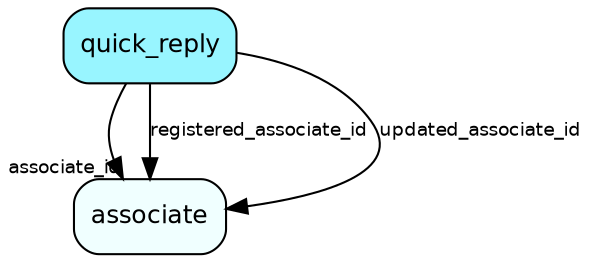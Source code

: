 digraph quick_reply  {
node [shape = box style="rounded, filled" fontname = "Helvetica" fontsize = "12" ]
edge [fontname = "Helvetica" fontsize = "9"]

quick_reply[fillcolor = "cadetblue1"]
associate[fillcolor = "azure1"]
quick_reply -> associate [headlabel = "associate_id"]
quick_reply -> associate [label = "registered_associate_id"]
quick_reply -> associate [label = "updated_associate_id"]
}
